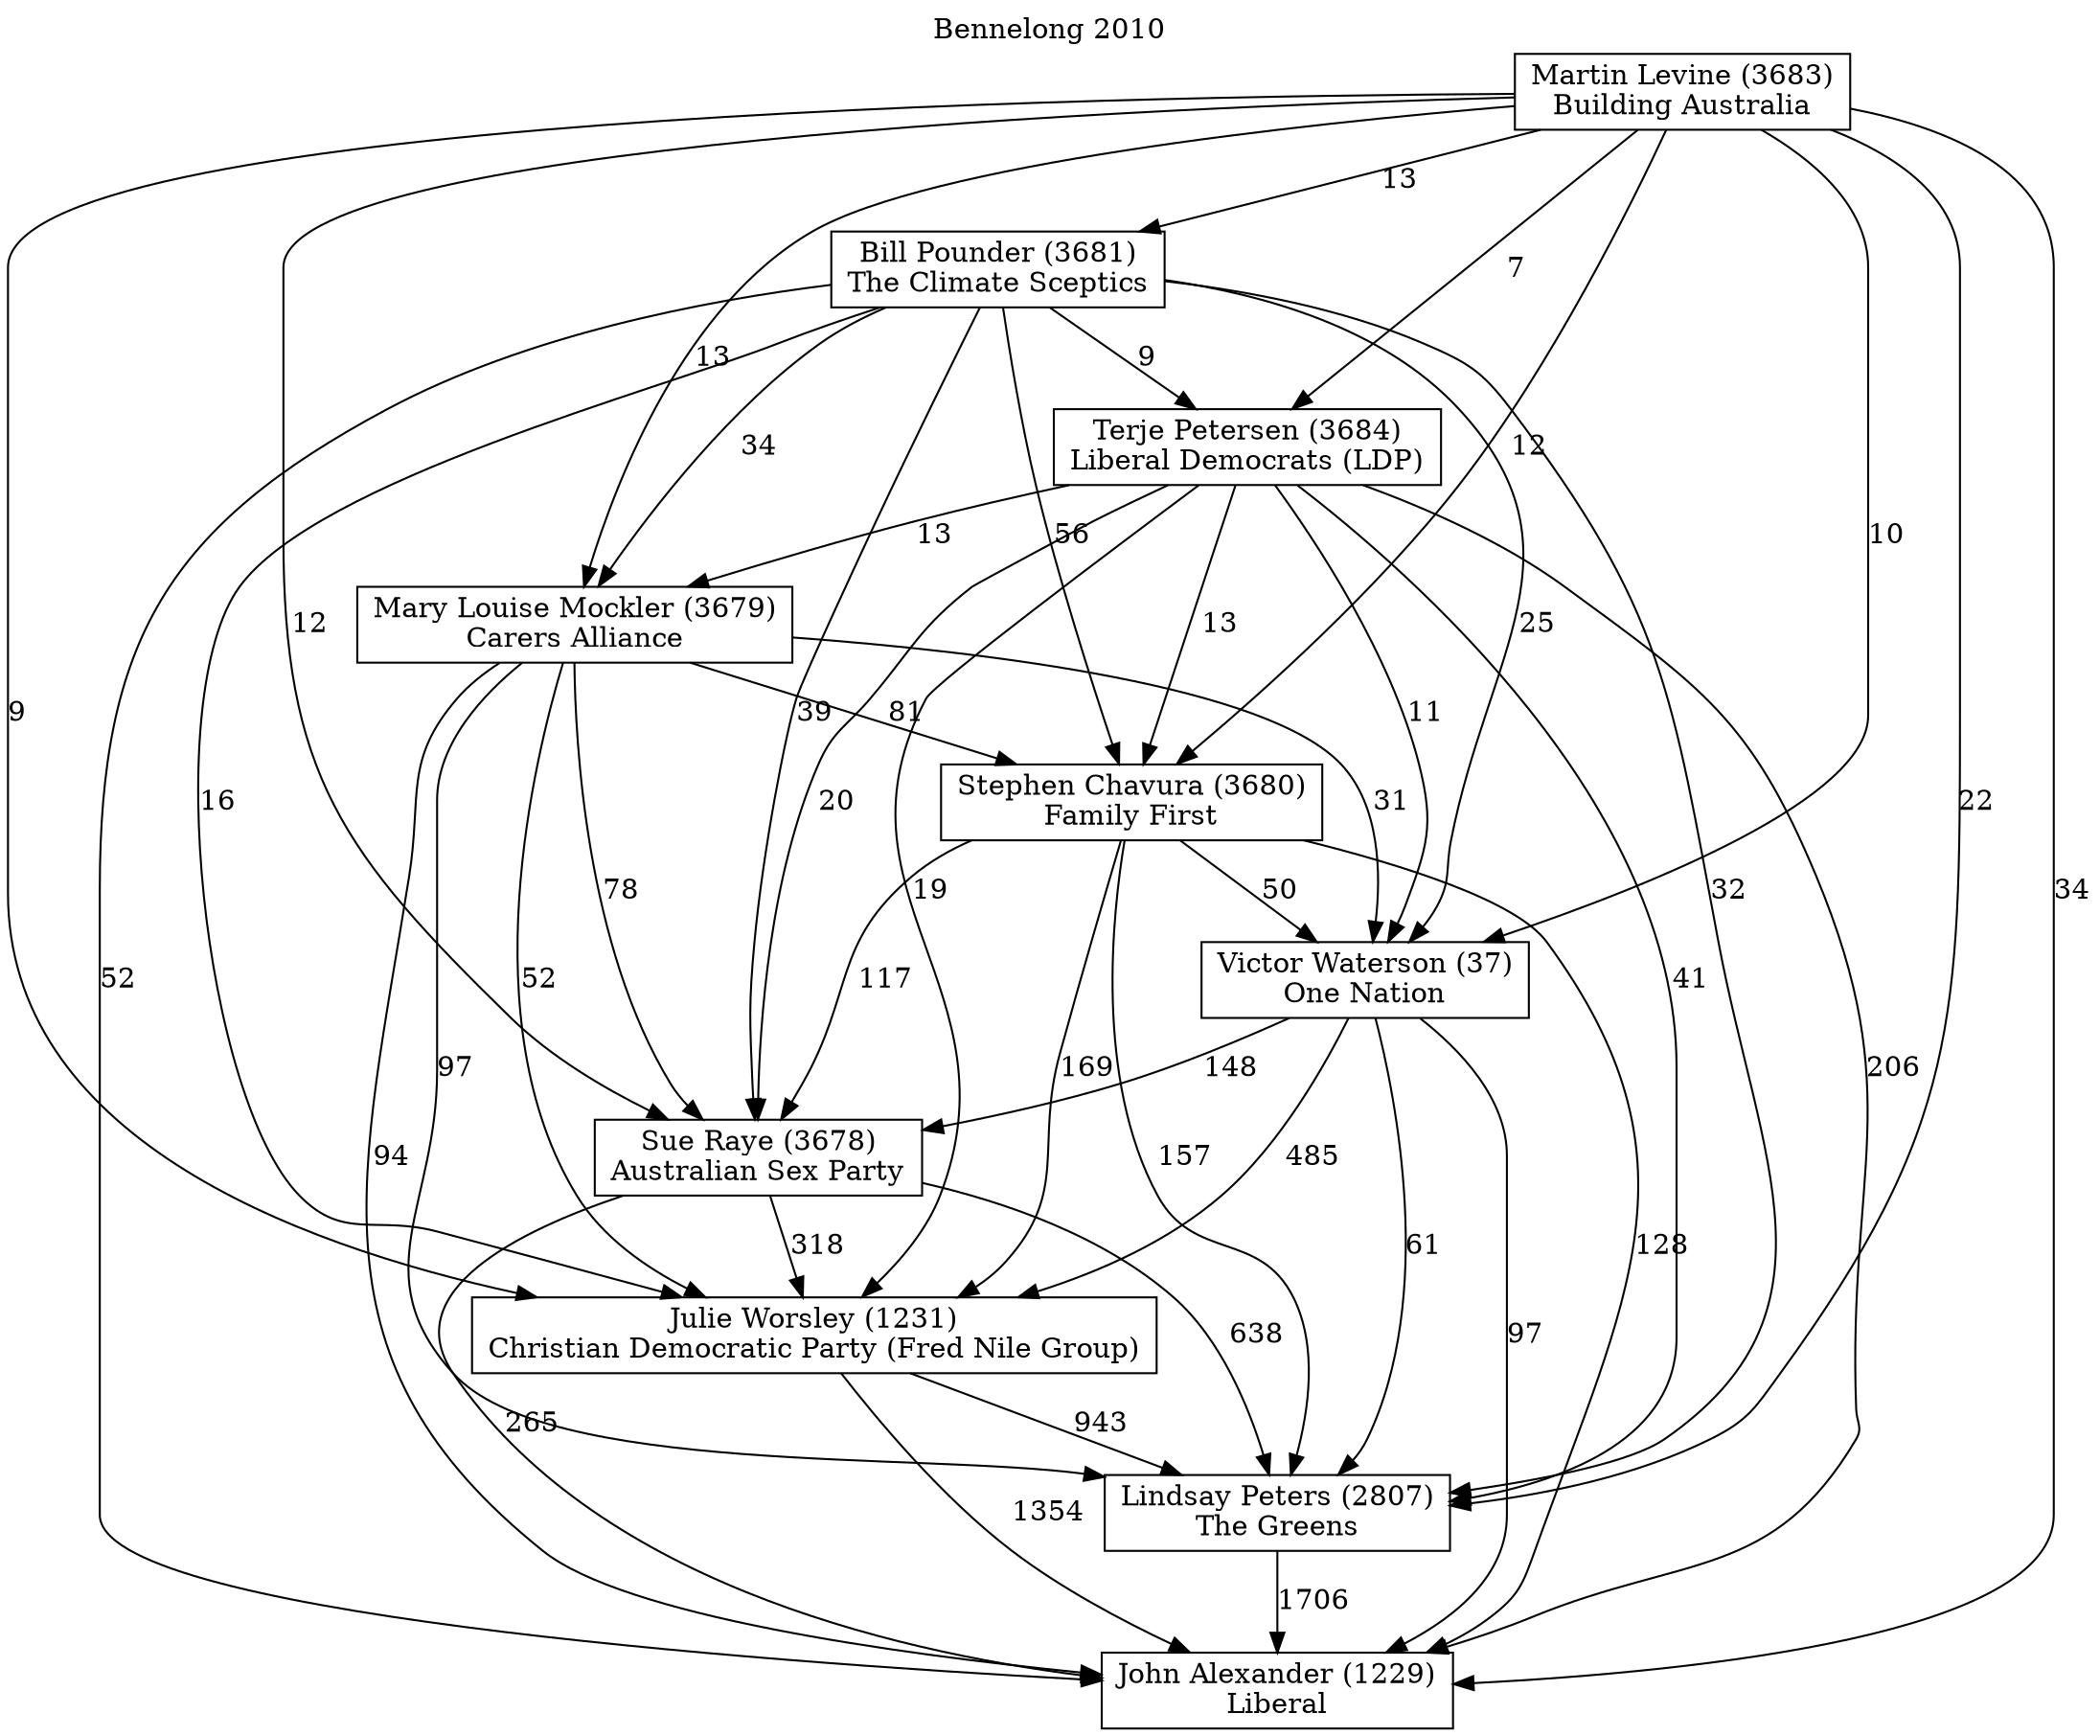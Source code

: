 // House preference flow
digraph "John Alexander (1229)_Bennelong_2010" {
	graph [label="Bennelong 2010" labelloc=t mclimit=10]
	node [shape=box]
	"John Alexander (1229)" [label="John Alexander (1229)
Liberal"]
	"Lindsay Peters (2807)" [label="Lindsay Peters (2807)
The Greens"]
	"Julie Worsley (1231)" [label="Julie Worsley (1231)
Christian Democratic Party (Fred Nile Group)"]
	"Sue Raye (3678)" [label="Sue Raye (3678)
Australian Sex Party"]
	"Victor Waterson (37)" [label="Victor Waterson (37)
One Nation"]
	"Stephen Chavura (3680)" [label="Stephen Chavura (3680)
Family First"]
	"Mary Louise Mockler (3679)" [label="Mary Louise Mockler (3679)
Carers Alliance"]
	"Terje Petersen (3684)" [label="Terje Petersen (3684)
Liberal Democrats (LDP)"]
	"Bill Pounder (3681)" [label="Bill Pounder (3681)
The Climate Sceptics"]
	"Martin Levine (3683)" [label="Martin Levine (3683)
Building Australia"]
	"Lindsay Peters (2807)" -> "John Alexander (1229)" [label=1706]
	"Julie Worsley (1231)" -> "Lindsay Peters (2807)" [label=943]
	"Sue Raye (3678)" -> "Julie Worsley (1231)" [label=318]
	"Victor Waterson (37)" -> "Sue Raye (3678)" [label=148]
	"Stephen Chavura (3680)" -> "Victor Waterson (37)" [label=50]
	"Mary Louise Mockler (3679)" -> "Stephen Chavura (3680)" [label=81]
	"Terje Petersen (3684)" -> "Mary Louise Mockler (3679)" [label=13]
	"Bill Pounder (3681)" -> "Terje Petersen (3684)" [label=9]
	"Martin Levine (3683)" -> "Bill Pounder (3681)" [label=13]
	"Julie Worsley (1231)" -> "John Alexander (1229)" [label=1354]
	"Sue Raye (3678)" -> "John Alexander (1229)" [label=265]
	"Victor Waterson (37)" -> "John Alexander (1229)" [label=97]
	"Stephen Chavura (3680)" -> "John Alexander (1229)" [label=128]
	"Mary Louise Mockler (3679)" -> "John Alexander (1229)" [label=94]
	"Terje Petersen (3684)" -> "John Alexander (1229)" [label=206]
	"Bill Pounder (3681)" -> "John Alexander (1229)" [label=52]
	"Martin Levine (3683)" -> "John Alexander (1229)" [label=34]
	"Martin Levine (3683)" -> "Terje Petersen (3684)" [label=7]
	"Bill Pounder (3681)" -> "Mary Louise Mockler (3679)" [label=34]
	"Martin Levine (3683)" -> "Mary Louise Mockler (3679)" [label=13]
	"Terje Petersen (3684)" -> "Stephen Chavura (3680)" [label=13]
	"Bill Pounder (3681)" -> "Stephen Chavura (3680)" [label=56]
	"Martin Levine (3683)" -> "Stephen Chavura (3680)" [label=12]
	"Mary Louise Mockler (3679)" -> "Victor Waterson (37)" [label=31]
	"Terje Petersen (3684)" -> "Victor Waterson (37)" [label=11]
	"Bill Pounder (3681)" -> "Victor Waterson (37)" [label=25]
	"Martin Levine (3683)" -> "Victor Waterson (37)" [label=10]
	"Stephen Chavura (3680)" -> "Sue Raye (3678)" [label=117]
	"Mary Louise Mockler (3679)" -> "Sue Raye (3678)" [label=78]
	"Terje Petersen (3684)" -> "Sue Raye (3678)" [label=20]
	"Bill Pounder (3681)" -> "Sue Raye (3678)" [label=39]
	"Martin Levine (3683)" -> "Sue Raye (3678)" [label=12]
	"Victor Waterson (37)" -> "Julie Worsley (1231)" [label=485]
	"Stephen Chavura (3680)" -> "Julie Worsley (1231)" [label=169]
	"Mary Louise Mockler (3679)" -> "Julie Worsley (1231)" [label=52]
	"Terje Petersen (3684)" -> "Julie Worsley (1231)" [label=19]
	"Bill Pounder (3681)" -> "Julie Worsley (1231)" [label=16]
	"Martin Levine (3683)" -> "Julie Worsley (1231)" [label=9]
	"Sue Raye (3678)" -> "Lindsay Peters (2807)" [label=638]
	"Victor Waterson (37)" -> "Lindsay Peters (2807)" [label=61]
	"Stephen Chavura (3680)" -> "Lindsay Peters (2807)" [label=157]
	"Mary Louise Mockler (3679)" -> "Lindsay Peters (2807)" [label=97]
	"Terje Petersen (3684)" -> "Lindsay Peters (2807)" [label=41]
	"Bill Pounder (3681)" -> "Lindsay Peters (2807)" [label=32]
	"Martin Levine (3683)" -> "Lindsay Peters (2807)" [label=22]
}
